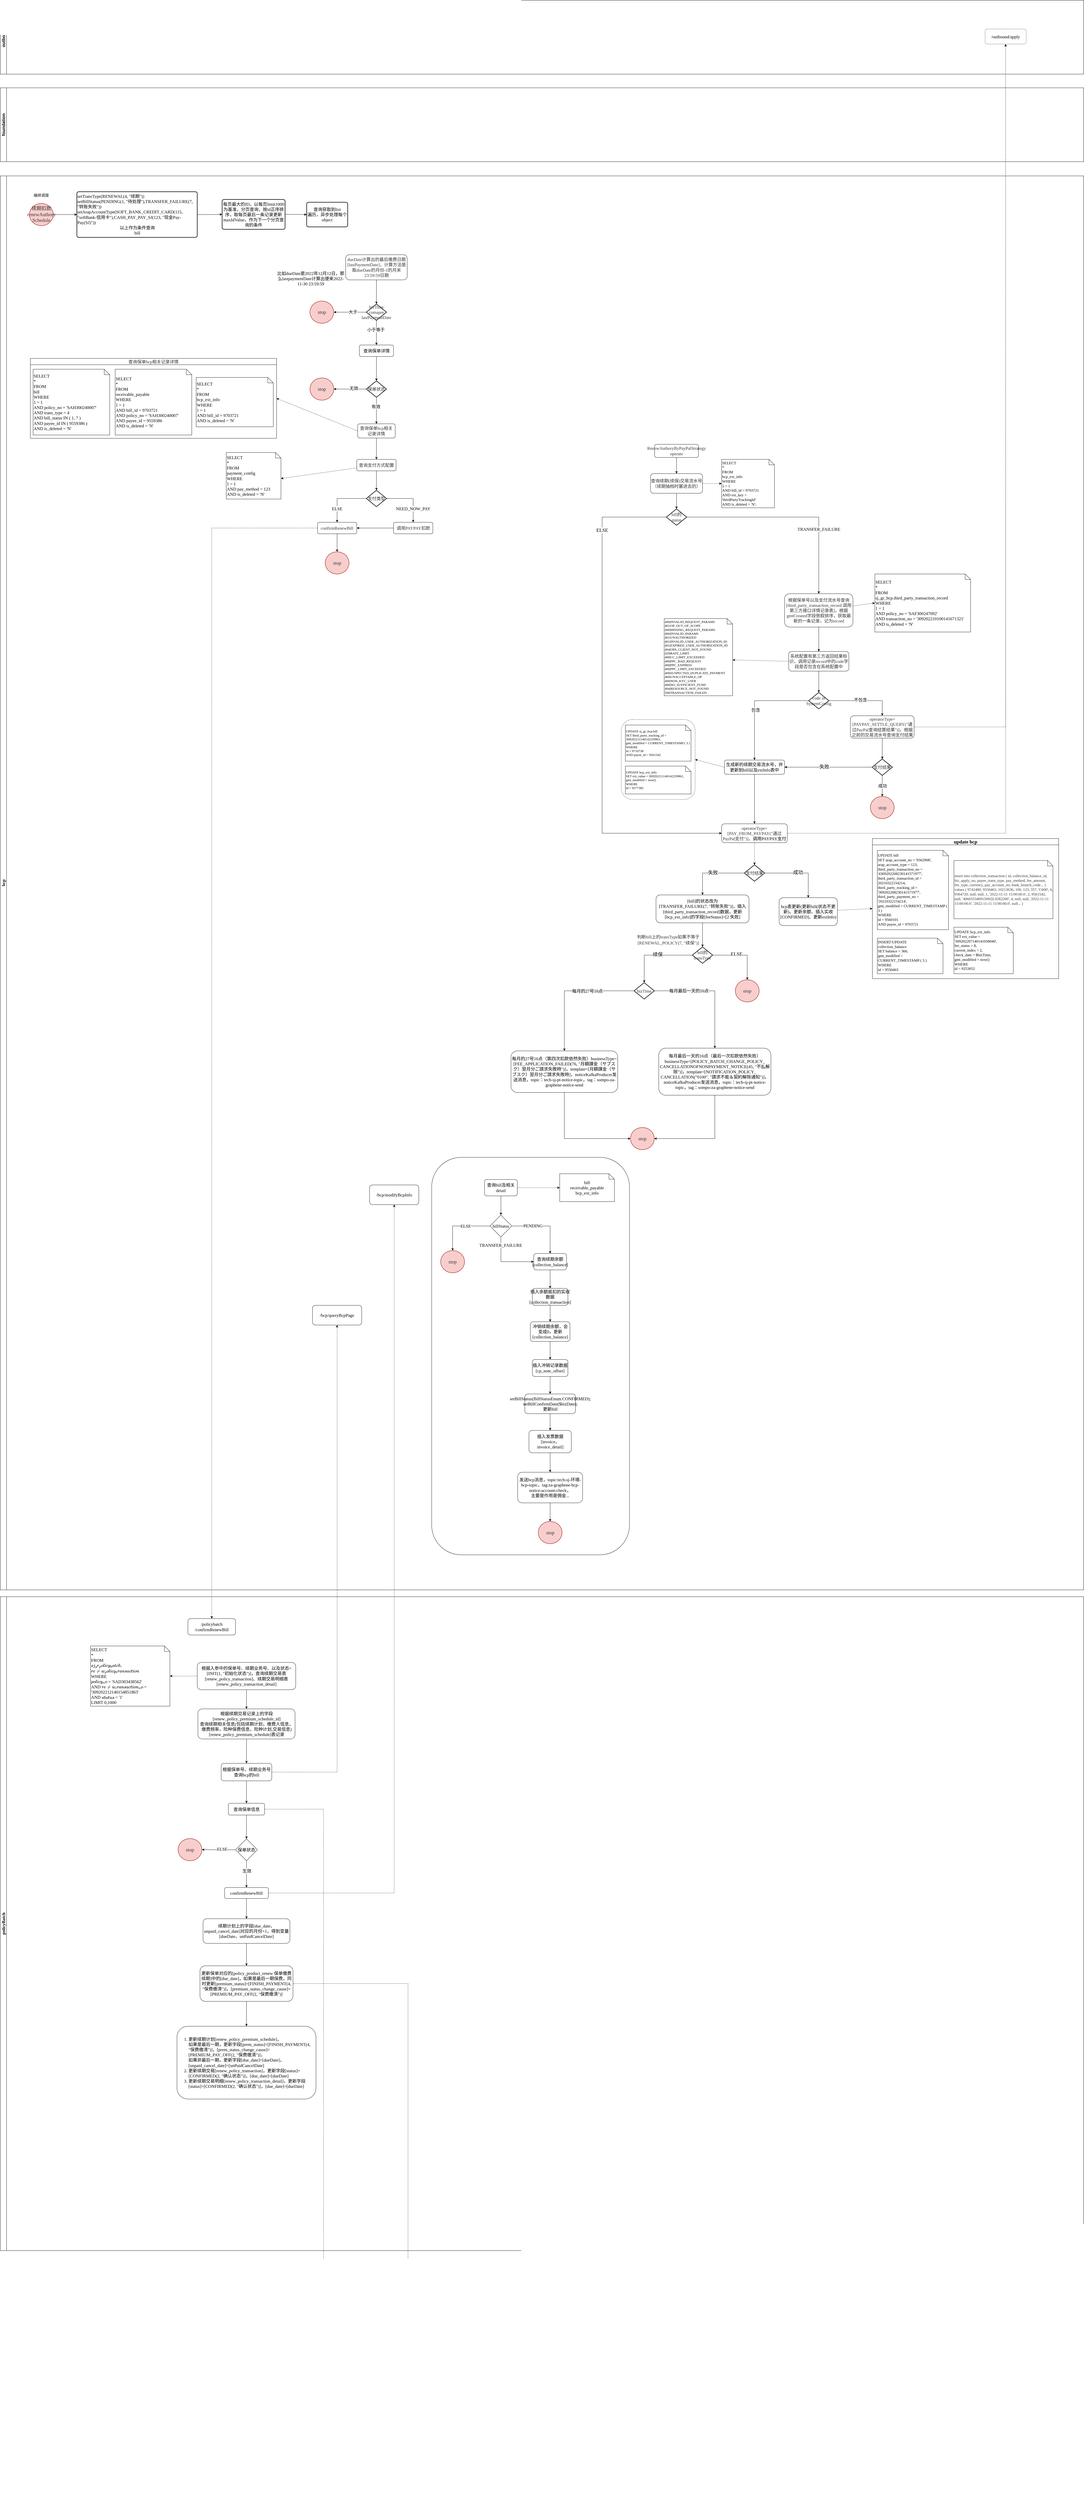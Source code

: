 <mxfile version="20.5.3" type="embed"><diagram name="Page-1" id="c7558073-3199-34d8-9f00-42111426c3f3"><mxGraphModel dx="2053" dy="1408" grid="1" gridSize="10" guides="1" tooltips="1" connect="1" arrows="1" fold="1" page="1" pageScale="1" pageWidth="826" pageHeight="1169" background="none" math="0" shadow="0"><root><mxCell id="0"/><mxCell id="1" parent="0"/><UserObject label="bcp" id="98"><mxCell style="swimlane;horizontal=0;html=1;fontFamily=Lucida Console;verticalAlign=middle;fontSize=16;align=center;whiteSpace=wrap;" parent="1" vertex="1"><mxGeometry x="20" y="762" width="3960" height="5168" as="geometry"/></mxCell></UserObject><mxCell id="485" value="" style="rounded=1;whiteSpace=wrap;html=1;fontFamily=Lucida Console;fontSize=16;" parent="98" vertex="1"><mxGeometry x="1577" y="3587" width="723" height="1453" as="geometry"/></mxCell><mxCell id="226" style="edgeStyle=orthogonalEdgeStyle;rounded=0;orthogonalLoop=1;jettySize=auto;html=1;entryX=0;entryY=0.5;entryDx=0;entryDy=0;" parent="98" source="222" target="225" edge="1"><mxGeometry relative="1" as="geometry"/></mxCell><mxCell id="222" value="&lt;div class=&quot;mind-clipboard&quot; style=&quot;font-size: 16px;&quot;&gt;setTransType(RENEWAL(4, &quot;续期&quot;))&lt;div style=&quot;font-size: 16px;&quot;&gt;setBillStatus(PENDING(1, &quot;待处理&quot;),TRANSFER_FAILURE(7, &quot;转账失败&quot;))&lt;br style=&quot;font-size: 16px;&quot;&gt;&lt;/div&gt;&lt;div style=&quot;font-size: 16px;&quot;&gt;setArapAccountType(SOFT_BANK_CREDIT_CARD(115, &quot;softBank-信用卡&quot;),CASH_PAY_PAY_SJ(123, &quot;现金Pay-Pay(SJ)&quot;))&lt;br style=&quot;font-size: 16px;&quot;&gt;&lt;/div&gt;&lt;div style=&quot;text-align: center; font-size: 16px;&quot;&gt;以上作为条件查询&lt;/div&gt;&lt;div style=&quot;text-align: center; font-size: 16px;&quot;&gt;bill&lt;/div&gt;&lt;/div&gt;" style="rounded=1;whiteSpace=wrap;html=1;absoluteArcSize=1;arcSize=14;strokeWidth=2;fontFamily=Lucida Console;align=left;fontSize=16;" parent="98" vertex="1"><mxGeometry x="280" y="57.81" width="440" height="166.87" as="geometry"/></mxCell><mxCell id="224" value="&lt;span style=&quot;color: rgb(16, 18, 20); font-family: &amp;quot;PingFang SC&amp;quot;, &amp;quot;Segoe UI&amp;quot;, Arial, &amp;quot;Microsoft YaHei&amp;quot;, 微软雅黑, 宋体, &amp;quot;Malgun Gothic&amp;quot;, sans-serif; font-size: 14px; text-align: start; background-color: rgb(255, 255, 255);&quot;&gt;编排调度&lt;/span&gt;" style="text;html=1;strokeColor=none;fillColor=none;align=center;verticalAlign=middle;whiteSpace=wrap;rounded=0;" parent="98" vertex="1"><mxGeometry x="90" y="56" width="120" height="30" as="geometry"/></mxCell><mxCell id="280" value="" style="edgeStyle=orthogonalEdgeStyle;rounded=0;orthogonalLoop=1;jettySize=auto;html=1;" parent="98" source="225" target="227" edge="1"><mxGeometry relative="1" as="geometry"/></mxCell><mxCell id="225" value="&lt;div class=&quot;mind-clipboard&quot; style=&quot;font-size: 16px;&quot;&gt;&lt;div class=&quot;mind-clipboard&quot; style=&quot;font-size: 16px;&quot;&gt;每页最大的ID，以每页limit1000为基准，分页查询，按id正序排序，取每页最后一条记录更新maxIdValue，作为下一个分页查询的条件&lt;br style=&quot;font-size: 16px;&quot;&gt;&lt;/div&gt;&lt;/div&gt;" style="rounded=1;whiteSpace=wrap;html=1;absoluteArcSize=1;arcSize=14;strokeWidth=2;fontFamily=Lucida Console;fontSize=16;" parent="98" vertex="1"><mxGeometry x="811" y="86" width="230" height="109.25" as="geometry"/></mxCell><mxCell id="227" value="&lt;div class=&quot;mind-clipboard&quot; style=&quot;font-size: 16px;&quot;&gt;查询获取到list&lt;div style=&quot;font-size: 16px;&quot;&gt;遍历，异步处理每个object&lt;/div&gt;&lt;/div&gt;" style="rounded=1;whiteSpace=wrap;html=1;absoluteArcSize=1;arcSize=14;strokeWidth=2;fontFamily=Lucida Console;fontSize=16;" parent="98" vertex="1"><mxGeometry x="1120" y="96.25" width="150" height="90" as="geometry"/></mxCell><mxCell id="221" value="&lt;font color=&quot;#323232&quot;&gt;&lt;span style=&quot;background-color: rgba(255, 255, 255, 0.01);&quot;&gt;&lt;span style=&quot;font-size: 18px;&quot;&gt;续期扣款&lt;/span&gt;&lt;br&gt;&lt;span style=&quot;font-size: 18px;&quot;&gt;renewAuthory&lt;br&gt;Schedule&lt;/span&gt;&lt;br&gt;&lt;/span&gt;&lt;/font&gt;" style="strokeWidth=2;html=1;shape=mxgraph.flowchart.start_2;whiteSpace=wrap;fillColor=#f8cecc;strokeColor=#b85450;fontFamily=Lucida Console;" parent="98" vertex="1"><mxGeometry x="106.5" y="100.75" width="87" height="81" as="geometry"/></mxCell><mxCell id="223" style="edgeStyle=orthogonalEdgeStyle;rounded=0;orthogonalLoop=1;jettySize=auto;html=1;entryX=0;entryY=0.5;entryDx=0;entryDy=0;" parent="98" source="221" target="222" edge="1"><mxGeometry relative="1" as="geometry"/></mxCell><mxCell id="253" style="edgeStyle=orthogonalEdgeStyle;rounded=0;orthogonalLoop=1;jettySize=auto;html=1;entryX=0.5;entryY=0;entryDx=0;entryDy=0;entryPerimeter=0;fontFamily=Lucida Console;fontSize=16;" parent="98" source="251" target="252" edge="1"><mxGeometry relative="1" as="geometry"/></mxCell><mxCell id="251" value="&lt;span style=&quot;color: rgb(50, 50, 50); font-size: 16px; background-color: rgba(255, 255, 255, 0.01);&quot;&gt;dueDate计算出的最后缴费日期[lastPaymentDate]，计算方法是取dueDate的月份-1的月末23:59:59日期&lt;/span&gt;" style="rounded=1;whiteSpace=wrap;html=1;fontSize=16;fontFamily=Lucida Console;" parent="98" vertex="1"><mxGeometry x="1262.51" y="288" width="224.99" height="92" as="geometry"/></mxCell><mxCell id="255" style="edgeStyle=orthogonalEdgeStyle;rounded=0;orthogonalLoop=1;jettySize=auto;html=1;entryX=1;entryY=0.5;entryDx=0;entryDy=0;entryPerimeter=0;fontFamily=Lucida Console;fontSize=16;" parent="98" source="252" target="254" edge="1"><mxGeometry relative="1" as="geometry"/></mxCell><mxCell id="256" value="大于" style="edgeLabel;html=1;align=center;verticalAlign=middle;resizable=0;points=[];fontSize=16;fontFamily=Lucida Console;" parent="255" vertex="1" connectable="0"><mxGeometry x="-0.175" y="-1" relative="1" as="geometry"><mxPoint as="offset"/></mxGeometry></mxCell><mxCell id="264" style="edgeStyle=orthogonalEdgeStyle;rounded=0;orthogonalLoop=1;jettySize=auto;html=1;entryX=0.5;entryY=0;entryDx=0;entryDy=0;fontFamily=Lucida Console;fontSize=16;" parent="98" source="252" target="263" edge="1"><mxGeometry relative="1" as="geometry"/></mxCell><mxCell id="265" value="小于等于" style="edgeLabel;html=1;align=center;verticalAlign=middle;resizable=0;points=[];fontSize=16;fontFamily=Lucida Console;" parent="264" vertex="1" connectable="0"><mxGeometry x="-0.244" y="-2" relative="1" as="geometry"><mxPoint as="offset"/></mxGeometry></mxCell><mxCell id="252" value="&lt;span style=&quot;color: rgb(50, 50, 50); font-size: 16px; background-color: rgba(255, 255, 255, 0.01);&quot;&gt;bizTime comapre&lt;br style=&quot;font-size: 16px;&quot;&gt;&lt;/span&gt;&lt;span style=&quot;color: rgb(50, 50, 50); font-family: 微软雅黑; font-size: 16px; background-color: rgba(255, 255, 255, 0.01);&quot;&gt;lastPaymentDate&lt;/span&gt;&lt;span style=&quot;color: rgb(50, 50, 50); font-size: 16px; background-color: rgba(255, 255, 255, 0.01);&quot;&gt;&lt;br style=&quot;font-size: 16px;&quot;&gt;&lt;/span&gt;" style="strokeWidth=2;html=1;shape=mxgraph.flowchart.decision;whiteSpace=wrap;fontFamily=Lucida Console;fontSize=16;" parent="98" vertex="1"><mxGeometry x="1338.13" y="468" width="73.75" height="60" as="geometry"/></mxCell><mxCell id="254" value="&lt;font color=&quot;#323232&quot;&gt;&lt;span style=&quot;background-color: rgba(255, 255, 255, 0.01);&quot;&gt;&lt;span style=&quot;font-size: 18px;&quot;&gt;stop&lt;/span&gt;&lt;br&gt;&lt;/span&gt;&lt;/font&gt;" style="strokeWidth=2;html=1;shape=mxgraph.flowchart.start_2;whiteSpace=wrap;fillColor=#f8cecc;strokeColor=#b85450;fontFamily=Lucida Console;" parent="98" vertex="1"><mxGeometry x="1132" y="457.5" width="87" height="81" as="geometry"/></mxCell><mxCell id="262" value="比如dueDate是2022年12月12日，那么lastpaymentDate计算出便来2022-11-30 23:59:59" style="text;html=1;strokeColor=none;fillColor=none;align=center;verticalAlign=middle;whiteSpace=wrap;rounded=0;fontFamily=Lucida Console;fontSize=16;" parent="98" vertex="1"><mxGeometry x="1010" y="350" width="250" height="50" as="geometry"/></mxCell><mxCell id="292" style="edgeStyle=orthogonalEdgeStyle;rounded=0;orthogonalLoop=1;jettySize=auto;html=1;entryX=0.5;entryY=0;entryDx=0;entryDy=0;entryPerimeter=0;fontFamily=Lucida Console;fontSize=16;" parent="98" source="263" target="290" edge="1"><mxGeometry relative="1" as="geometry"/></mxCell><mxCell id="263" value="查询保单详情" style="rounded=1;whiteSpace=wrap;html=1;fontFamily=Lucida Console;fontSize=16;" parent="98" vertex="1"><mxGeometry x="1312.5" y="618" width="125" height="42" as="geometry"/></mxCell><mxCell id="272" style="rounded=0;orthogonalLoop=1;jettySize=auto;html=1;entryX=1;entryY=0.5;entryDx=0;entryDy=0;fontFamily=Lucida Console;fontSize=16;dashed=1;exitX=0;exitY=0.5;exitDx=0;exitDy=0;" parent="98" source="266" target="268" edge="1"><mxGeometry relative="1" as="geometry"/></mxCell><mxCell id="274" style="edgeStyle=none;rounded=0;orthogonalLoop=1;jettySize=auto;html=1;entryX=0.5;entryY=0;entryDx=0;entryDy=0;fontFamily=Lucida Console;fontSize=16;" parent="98" source="266" target="273" edge="1"><mxGeometry relative="1" as="geometry"/></mxCell><mxCell id="266" value="&lt;span style=&quot;color: rgb(50, 50, 50); font-family: 微软雅黑; background-color: rgba(255, 255, 255, 0.01);&quot;&gt;查询保单bcp相关记录详情&lt;/span&gt;" style="rounded=1;whiteSpace=wrap;html=1;fontFamily=Lucida Console;fontSize=16;" parent="98" vertex="1"><mxGeometry x="1306.26" y="906" width="137.49" height="52" as="geometry"/></mxCell><mxCell id="268" value="&lt;span style=&quot;color: rgb(50, 50, 50); font-family: 微软雅黑; font-weight: 400; background-color: rgba(255, 255, 255, 0.01);&quot;&gt;查询保单bcp相关记录详情&lt;/span&gt;" style="swimlane;whiteSpace=wrap;html=1;fontFamily=Lucida Console;fontSize=16;" parent="98" vertex="1"><mxGeometry x="110" y="667" width="900" height="292" as="geometry"/></mxCell><mxCell id="269" value="&lt;div class=&quot;mind-clipboard&quot;&gt;SELECT&lt;div&gt;&lt;/div&gt;*&lt;div&gt;&lt;/div&gt;FROM&lt;div&gt;&lt;/div&gt;bill &lt;div&gt;&lt;/div&gt;WHERE&lt;div&gt;&lt;/div&gt;1 = 1 &lt;div&gt;&lt;/div&gt;AND policy_no = 'SAH300240007' &lt;div&gt;&lt;/div&gt;AND trans_type = 4 &lt;div&gt;&lt;/div&gt;AND bill_status IN ( 1, 7 ) &lt;div&gt;&lt;/div&gt;AND payee_id IN ( 9559386 ) &lt;div&gt;&lt;/div&gt;AND is_deleted = 'N'&lt;/div&gt;" style="shape=note;size=20;whiteSpace=wrap;html=1;fontFamily=Lucida Console;fontSize=16;align=left;" parent="268" vertex="1"><mxGeometry x="10" y="39.5" width="280" height="240.5" as="geometry"/></mxCell><mxCell id="270" value="&lt;div class=&quot;mind-clipboard&quot;&gt;&lt;div class=&quot;mind-clipboard&quot;&gt;SELECT&lt;div&gt;&lt;/div&gt;*&lt;div&gt;&lt;/div&gt;FROM&lt;div&gt;&lt;/div&gt;receivable_payable &lt;div&gt;&lt;/div&gt;WHERE&lt;div&gt;&lt;/div&gt;1 = 1 &lt;div&gt;&lt;/div&gt;AND bill_id = 9703721 &lt;div&gt;&lt;/div&gt;AND policy_no = 'SAH300240007' &lt;div&gt;&lt;/div&gt;AND payee_id = 9559386&amp;nbsp;&amp;nbsp;&lt;div&gt;&lt;/div&gt;AND is_deleted = 'N'&lt;/div&gt;&lt;/div&gt;" style="shape=note;size=20;whiteSpace=wrap;html=1;fontFamily=Lucida Console;fontSize=16;align=left;" parent="268" vertex="1"><mxGeometry x="310" y="39.5" width="280" height="240.5" as="geometry"/></mxCell><mxCell id="271" value="&lt;div class=&quot;mind-clipboard&quot;&gt;&lt;div class=&quot;mind-clipboard&quot;&gt;SELECT&lt;div&gt;&lt;/div&gt;* &lt;div&gt;&lt;/div&gt;FROM&lt;div&gt;&lt;/div&gt;bcp_ext_info &lt;div&gt;&lt;/div&gt;WHERE&lt;div&gt;&lt;/div&gt;1 = 1 &lt;div&gt;&lt;/div&gt;AND bill_id = 9703721 &lt;div&gt;&lt;/div&gt;AND is_deleted = 'N'&lt;/div&gt;&lt;/div&gt;" style="shape=note;size=20;whiteSpace=wrap;html=1;fontFamily=Lucida Console;fontSize=16;align=left;" parent="268" vertex="1"><mxGeometry x="606" y="69.5" width="282" height="180.5" as="geometry"/></mxCell><mxCell id="276" style="edgeStyle=none;rounded=0;orthogonalLoop=1;jettySize=auto;html=1;entryX=0;entryY=0;entryDx=200;entryDy=95;entryPerimeter=0;dashed=1;fontFamily=Lucida Console;fontSize=16;" parent="98" source="273" target="275" edge="1"><mxGeometry relative="1" as="geometry"/></mxCell><mxCell id="279" style="edgeStyle=none;rounded=0;orthogonalLoop=1;jettySize=auto;html=1;fontFamily=Lucida Console;fontSize=16;" parent="98" source="273" target="277" edge="1"><mxGeometry relative="1" as="geometry"/></mxCell><mxCell id="273" value="&lt;font face=&quot;微软雅黑&quot; color=&quot;#323232&quot;&gt;&lt;span style=&quot;background-color: rgba(255, 255, 255, 0.01);&quot;&gt;查询支付方式配置&lt;/span&gt;&lt;/font&gt;" style="rounded=1;whiteSpace=wrap;html=1;fontFamily=Lucida Console;fontSize=16;" parent="98" vertex="1"><mxGeometry x="1303.14" y="1036" width="143.74" height="42" as="geometry"/></mxCell><mxCell id="275" value="&lt;div class=&quot;mind-clipboard&quot;&gt;SELECT&lt;div&gt;&lt;/div&gt;*&lt;div&gt;&lt;/div&gt;FROM&lt;div&gt;&lt;/div&gt;payment_config &lt;div&gt;&lt;/div&gt;WHERE&lt;div&gt;&lt;/div&gt;1 = 1 &lt;div&gt;&lt;/div&gt;AND pay_method = 123 &lt;div&gt;&lt;/div&gt;AND is_deleted = 'N'&lt;/div&gt;" style="shape=note;size=20;whiteSpace=wrap;html=1;fontFamily=Lucida Console;fontSize=16;align=left;" parent="98" vertex="1"><mxGeometry x="826" y="1011" width="200" height="170" as="geometry"/></mxCell><mxCell id="283" style="edgeStyle=orthogonalEdgeStyle;rounded=0;orthogonalLoop=1;jettySize=auto;html=1;entryX=0.5;entryY=0;entryDx=0;entryDy=0;" parent="98" source="277" target="281" edge="1"><mxGeometry relative="1" as="geometry"/></mxCell><mxCell id="284" value="&lt;font face=&quot;Lucida Console&quot; style=&quot;font-size: 16px;&quot;&gt;ELSE&lt;/font&gt;" style="edgeLabel;html=1;align=center;verticalAlign=middle;resizable=0;points=[];" parent="283" vertex="1" connectable="0"><mxGeometry x="-0.266" relative="1" as="geometry"><mxPoint x="-36" y="37" as="offset"/></mxGeometry></mxCell><mxCell id="285" style="edgeStyle=orthogonalEdgeStyle;rounded=0;orthogonalLoop=1;jettySize=auto;html=1;entryX=0.5;entryY=0;entryDx=0;entryDy=0;fontFamily=Lucida Console;fontSize=16;" parent="98" source="277" target="282" edge="1"><mxGeometry relative="1" as="geometry"/></mxCell><mxCell id="286" value="NEED_NOW_PAY" style="edgeLabel;html=1;align=center;verticalAlign=middle;resizable=0;points=[];fontSize=16;fontFamily=Lucida Console;" parent="285" vertex="1" connectable="0"><mxGeometry x="-0.327" y="1" relative="1" as="geometry"><mxPoint x="35" y="38" as="offset"/></mxGeometry></mxCell><mxCell id="277" value="&lt;span style=&quot;color: rgb(50, 50, 50); font-size: 16px; background-color: rgba(255, 255, 255, 0.01);&quot;&gt;支付类型&lt;br style=&quot;font-size: 16px;&quot;&gt;&lt;/span&gt;" style="strokeWidth=2;html=1;shape=mxgraph.flowchart.decision;whiteSpace=wrap;fontFamily=Lucida Console;fontSize=16;" parent="98" vertex="1"><mxGeometry x="1338.14" y="1149" width="73.75" height="60" as="geometry"/></mxCell><mxCell id="289" style="edgeStyle=orthogonalEdgeStyle;rounded=0;orthogonalLoop=1;jettySize=auto;html=1;entryX=0.5;entryY=0;entryDx=0;entryDy=0;entryPerimeter=0;fontFamily=Lucida Console;fontSize=16;" parent="98" source="281" target="288" edge="1"><mxGeometry relative="1" as="geometry"/></mxCell><mxCell id="281" value="&lt;span style=&quot;color: rgb(50, 50, 50); font-family: 微软雅黑; background-color: rgba(255, 255, 255, 0.01);&quot;&gt;confirmRenewBill&lt;/span&gt;" style="rounded=1;whiteSpace=wrap;html=1;fontFamily=Lucida Console;fontSize=16;" parent="98" vertex="1"><mxGeometry x="1159.4" y="1266" width="143.74" height="42" as="geometry"/></mxCell><mxCell id="287" style="edgeStyle=orthogonalEdgeStyle;rounded=0;orthogonalLoop=1;jettySize=auto;html=1;entryX=1;entryY=0.5;entryDx=0;entryDy=0;fontFamily=Lucida Console;fontSize=16;" parent="98" source="282" target="281" edge="1"><mxGeometry relative="1" as="geometry"/></mxCell><mxCell id="282" value="&lt;font face=&quot;微软雅黑&quot; color=&quot;#323232&quot;&gt;&lt;span style=&quot;background-color: rgba(255, 255, 255, 0.01);&quot;&gt;调用PAYPAY扣款&lt;/span&gt;&lt;/font&gt;" style="rounded=1;whiteSpace=wrap;html=1;fontFamily=Lucida Console;fontSize=16;" parent="98" vertex="1"><mxGeometry x="1437.5" y="1266" width="143.74" height="42" as="geometry"/></mxCell><mxCell id="288" value="&lt;font color=&quot;#323232&quot;&gt;&lt;span style=&quot;background-color: rgba(255, 255, 255, 0.01);&quot;&gt;&lt;span style=&quot;font-size: 18px;&quot;&gt;stop&lt;/span&gt;&lt;br&gt;&lt;/span&gt;&lt;/font&gt;" style="strokeWidth=2;html=1;shape=mxgraph.flowchart.start_2;whiteSpace=wrap;fillColor=#f8cecc;strokeColor=#b85450;fontFamily=Lucida Console;" parent="98" vertex="1"><mxGeometry x="1187.77" y="1374" width="87" height="81" as="geometry"/></mxCell><mxCell id="291" style="edgeStyle=orthogonalEdgeStyle;rounded=0;orthogonalLoop=1;jettySize=auto;html=1;entryX=0.5;entryY=0;entryDx=0;entryDy=0;fontFamily=Lucida Console;fontSize=16;" parent="98" source="290" target="266" edge="1"><mxGeometry relative="1" as="geometry"/></mxCell><mxCell id="296" value="有效" style="edgeLabel;html=1;align=center;verticalAlign=middle;resizable=0;points=[];fontSize=16;fontFamily=Lucida Console;" parent="291" vertex="1" connectable="0"><mxGeometry x="-0.319" y="-2" relative="1" as="geometry"><mxPoint y="1" as="offset"/></mxGeometry></mxCell><mxCell id="297" style="edgeStyle=orthogonalEdgeStyle;rounded=0;orthogonalLoop=1;jettySize=auto;html=1;entryX=1;entryY=0.5;entryDx=0;entryDy=0;entryPerimeter=0;fontFamily=Lucida Console;fontSize=16;" parent="98" source="290" target="293" edge="1"><mxGeometry relative="1" as="geometry"/></mxCell><mxCell id="298" value="无效" style="edgeLabel;html=1;align=center;verticalAlign=middle;resizable=0;points=[];fontSize=16;fontFamily=Lucida Console;" parent="297" vertex="1" connectable="0"><mxGeometry x="-0.231" y="-3" relative="1" as="geometry"><mxPoint as="offset"/></mxGeometry></mxCell><mxCell id="290" value="&lt;span style=&quot;color: rgb(50, 50, 50); font-size: 16px; background-color: rgba(255, 255, 255, 0.01);&quot;&gt;保单状态&lt;/span&gt;&lt;span style=&quot;color: rgb(50, 50, 50); font-size: 16px; background-color: rgba(255, 255, 255, 0.01);&quot;&gt;&lt;br style=&quot;font-size: 16px;&quot;&gt;&lt;/span&gt;" style="strokeWidth=2;html=1;shape=mxgraph.flowchart.decision;whiteSpace=wrap;fontFamily=Lucida Console;fontSize=16;" parent="98" vertex="1"><mxGeometry x="1338.13" y="749" width="73.75" height="60" as="geometry"/></mxCell><mxCell id="293" value="&lt;font color=&quot;#323232&quot;&gt;&lt;span style=&quot;background-color: rgba(255, 255, 255, 0.01);&quot;&gt;&lt;span style=&quot;font-size: 18px;&quot;&gt;stop&lt;/span&gt;&lt;br&gt;&lt;/span&gt;&lt;/font&gt;" style="strokeWidth=2;html=1;shape=mxgraph.flowchart.start_2;whiteSpace=wrap;fillColor=#f8cecc;strokeColor=#b85450;fontFamily=Lucida Console;" parent="98" vertex="1"><mxGeometry x="1132" y="738.5" width="87" height="81" as="geometry"/></mxCell><mxCell id="303" style="edgeStyle=orthogonalEdgeStyle;rounded=0;orthogonalLoop=1;jettySize=auto;html=1;entryX=0.5;entryY=0;entryDx=0;entryDy=0;entryPerimeter=0;fontFamily=Lucida Console;fontSize=16;" parent="98" source="299" target="302" edge="1"><mxGeometry relative="1" as="geometry"/></mxCell><mxCell id="350" style="edgeStyle=none;rounded=0;orthogonalLoop=1;jettySize=auto;html=1;exitX=1;exitY=0.5;exitDx=0;exitDy=0;entryX=0;entryY=0.5;entryDx=0;entryDy=0;entryPerimeter=0;dashed=1;" parent="98" source="299" target="348" edge="1"><mxGeometry relative="1" as="geometry"/></mxCell><mxCell id="299" value="&lt;span style=&quot;color: rgb(50, 50, 50); font-family: 微软雅黑; background-color: rgba(255, 255, 255, 0.01);&quot;&gt;查询续期(续保)交易流水号（续期抽档时塞进去的）&lt;/span&gt;" style="rounded=1;html=1;fontFamily=Lucida Console;fontSize=16;whiteSpace=wrap;" parent="98" vertex="1"><mxGeometry x="2377" y="1088" width="190" height="72" as="geometry"/></mxCell><mxCell id="307" style="edgeStyle=orthogonalEdgeStyle;rounded=0;orthogonalLoop=1;jettySize=auto;html=1;entryX=0.5;entryY=0;entryDx=0;entryDy=0;fontFamily=Lucida Console;fontSize=16;" parent="98" source="302" target="317" edge="1"><mxGeometry relative="1" as="geometry"><mxPoint x="2692" y="1387" as="targetPoint"/></mxGeometry></mxCell><mxCell id="309" value="TRANSFER_FAILURE" style="edgeLabel;html=1;align=center;verticalAlign=middle;resizable=0;points=[];fontSize=16;fontFamily=Lucida Console;" parent="307" vertex="1" connectable="0"><mxGeometry x="0.381" relative="1" as="geometry"><mxPoint as="offset"/></mxGeometry></mxCell><mxCell id="402" style="edgeStyle=orthogonalEdgeStyle;rounded=0;orthogonalLoop=1;jettySize=auto;html=1;entryX=0;entryY=0.5;entryDx=0;entryDy=0;fontFamily=Lucida Console;fontSize=18;" parent="98" source="302" target="362" edge="1"><mxGeometry relative="1" as="geometry"><Array as="points"><mxPoint x="2200" y="1247"/><mxPoint x="2200" y="2403"/></Array></mxGeometry></mxCell><mxCell id="403" value="ELSE" style="edgeLabel;html=1;align=center;verticalAlign=middle;resizable=0;points=[];fontSize=18;fontFamily=Lucida Console;" parent="402" vertex="1" connectable="0"><mxGeometry x="-0.708" y="-2" relative="1" as="geometry"><mxPoint x="2" y="16" as="offset"/></mxGeometry></mxCell><mxCell id="302" value="&lt;span style=&quot;color: rgb(50, 50, 50); font-size: 16px; background-color: rgba(255, 255, 255, 0.01);&quot;&gt;bill的status&lt;br style=&quot;font-size: 16px;&quot;&gt;&lt;/span&gt;" style="strokeWidth=2;html=1;shape=mxgraph.flowchart.decision;whiteSpace=wrap;fontFamily=Lucida Console;fontSize=16;" parent="98" vertex="1"><mxGeometry x="2435.12" y="1217" width="73.75" height="60" as="geometry"/></mxCell><mxCell id="323" style="edgeStyle=none;rounded=0;orthogonalLoop=1;jettySize=auto;html=1;entryX=0.5;entryY=0;entryDx=0;entryDy=0;fontFamily=Lucida Console;fontSize=16;" parent="98" source="317" target="318" edge="1"><mxGeometry relative="1" as="geometry"/></mxCell><mxCell id="328" style="edgeStyle=none;rounded=0;orthogonalLoop=1;jettySize=auto;html=1;entryX=0;entryY=0.5;entryDx=0;entryDy=0;entryPerimeter=0;dashed=1;fontFamily=Lucida Console;fontSize=16;" parent="98" source="317" target="327" edge="1"><mxGeometry relative="1" as="geometry"/></mxCell><mxCell id="317" value="&lt;span style=&quot;color: rgb(50, 50, 50); font-family: 微软雅黑; background-color: rgba(255, 255, 255, 0.01);&quot;&gt;根据保单号以及支付流水号查询[third_party_transaction_record 调用第三方接口详情记录表]，根据gmtCreated字段倒叙排序，获取最新的一条记录，记为record&lt;/span&gt;" style="rounded=1;whiteSpace=wrap;html=1;fontFamily=Lucida Console;fontSize=16;" parent="98" vertex="1"><mxGeometry x="2867" y="1527" width="250" height="122" as="geometry"/></mxCell><mxCell id="329" style="edgeStyle=none;rounded=0;orthogonalLoop=1;jettySize=auto;html=1;entryX=0;entryY=0;entryDx=250;entryDy=151;entryPerimeter=0;dashed=1;fontFamily=Lucida Console;fontSize=16;exitX=0;exitY=0.5;exitDx=0;exitDy=0;" parent="98" source="318" target="324" edge="1"><mxGeometry relative="1" as="geometry"/></mxCell><mxCell id="331" style="edgeStyle=none;rounded=0;orthogonalLoop=1;jettySize=auto;html=1;entryX=0.5;entryY=0;entryDx=0;entryDy=0;entryPerimeter=0;fontFamily=Lucida Console;fontSize=16;" parent="98" source="318" target="330" edge="1"><mxGeometry relative="1" as="geometry"/></mxCell><mxCell id="318" value="&lt;span style=&quot;color: rgb(50, 50, 50); font-family: 微软雅黑; background-color: rgba(255, 255, 255, 0.01);&quot;&gt;系统配置有第三方返回结果标识，调用记录record中的code字段是否包含在系统配置中&lt;/span&gt;" style="rounded=1;whiteSpace=wrap;html=1;fontFamily=Verdana;fontSize=16;" parent="98" vertex="1"><mxGeometry x="2882" y="1738" width="220" height="72" as="geometry"/></mxCell><mxCell id="324" value="&lt;div style=&quot;font-size: 12px;&quot;&gt;400|INVALID_REQUEST_PARAMS&lt;/div&gt;&lt;div style=&quot;font-size: 12px;&quot;&gt;401|OP_OUT_OF_SCOPE&lt;/div&gt;&lt;div style=&quot;font-size: 12px;&quot;&gt;400|MISSING_REQUEST_PARAMS&lt;/div&gt;&lt;div style=&quot;font-size: 12px;&quot;&gt;400|INVALID_PARAMS&lt;/div&gt;&lt;div style=&quot;font-size: 12px;&quot;&gt;401|UNAUTHORIZED&lt;/div&gt;&lt;div style=&quot;font-size: 12px;&quot;&gt;401|INVALID_USER_AUTHORIZATION_ID&lt;/div&gt;&lt;div style=&quot;font-size: 12px;&quot;&gt;401|EXPIRED_USER_AUTHORIZATION_ID&lt;/div&gt;&lt;div style=&quot;font-size: 12px;&quot;&gt;404|OPA_CLIENT_NOT_FOUND&lt;/div&gt;&lt;div style=&quot;font-size: 12px;&quot;&gt;429|RATE_LIMIT&lt;/div&gt;&lt;div style=&quot;font-size: 12px;&quot;&gt;400|CC_LIMIT_EXCEEDED&lt;/div&gt;&lt;div style=&quot;font-size: 12px;&quot;&gt;400|PPC_BAD_REQUEST&lt;/div&gt;&lt;div style=&quot;font-size: 12px;&quot;&gt;400|PPC_EXPIRED&lt;/div&gt;&lt;div style=&quot;font-size: 12px;&quot;&gt;400|PPC_LIMIT_EXCEEDED&lt;/div&gt;&lt;div style=&quot;font-size: 12px;&quot;&gt;400|SUSPECTED_DUPLICATE_PAYMENT&lt;/div&gt;&lt;div style=&quot;font-size: 12px;&quot;&gt;400|UNACCEPTABLE_OP&lt;/div&gt;&lt;div style=&quot;font-size: 12px;&quot;&gt;400|NON_KYC_USER&lt;/div&gt;&lt;div style=&quot;font-size: 12px;&quot;&gt;400|NO_SUFFICIENT_FUND&lt;/div&gt;&lt;div style=&quot;font-size: 12px;&quot;&gt;404|RESOURCE_NOT_FOUND&lt;/div&gt;&lt;div style=&quot;font-size: 12px;&quot;&gt;500|TRANSACTION_FAILED&lt;/div&gt;" style="shape=note;size=20;whiteSpace=wrap;html=1;fontSize=12;fontFamily=Lucida Console;align=left;" parent="98" vertex="1"><mxGeometry x="2427" y="1618" width="250" height="282" as="geometry"/></mxCell><mxCell id="327" value="&lt;div class=&quot;mind-clipboard&quot;&gt;&lt;div class=&quot;mind-clipboard&quot;&gt;SELECT&lt;div&gt;&lt;/div&gt;* &lt;div&gt;&lt;/div&gt;FROM&lt;div&gt;&lt;/div&gt;sj_gr_bcp.third_party_transaction_record &lt;div&gt;&lt;/div&gt;WHERE&lt;div&gt;&lt;/div&gt;1 = 1 &lt;div&gt;&lt;/div&gt;AND policy_no = 'SAF300247092' &lt;div&gt;&lt;/div&gt;AND transaction_no = '309202210100141671321' &lt;div&gt;&lt;/div&gt;AND is_deleted = 'N'&lt;/div&gt;&lt;/div&gt;" style="shape=note;size=20;whiteSpace=wrap;html=1;fontFamily=Verdana;fontSize=16;align=left;" parent="98" vertex="1"><mxGeometry x="3197" y="1455" width="350" height="212" as="geometry"/></mxCell><mxCell id="336" style="edgeStyle=orthogonalEdgeStyle;rounded=0;orthogonalLoop=1;jettySize=auto;html=1;fontFamily=Lucida Console;fontSize=16;entryX=0.5;entryY=0;entryDx=0;entryDy=0;" parent="98" source="330" target="332" edge="1"><mxGeometry relative="1" as="geometry"><mxPoint x="2753.75" y="1918" as="targetPoint"/></mxGeometry></mxCell><mxCell id="337" value="包含" style="edgeLabel;html=1;align=center;verticalAlign=middle;resizable=0;points=[];fontSize=16;fontFamily=Lucida Console;" parent="336" vertex="1" connectable="0"><mxGeometry x="0.091" y="-6" relative="1" as="geometry"><mxPoint x="10" y="5" as="offset"/></mxGeometry></mxCell><mxCell id="341" style="edgeStyle=orthogonalEdgeStyle;rounded=0;orthogonalLoop=1;jettySize=auto;html=1;entryX=0.5;entryY=0;entryDx=0;entryDy=0;fontFamily=Lucida Console;fontSize=16;exitX=1;exitY=0.5;exitDx=0;exitDy=0;exitPerimeter=0;" parent="98" source="330" target="339" edge="1"><mxGeometry relative="1" as="geometry"/></mxCell><mxCell id="342" value="不包含" style="edgeLabel;html=1;align=center;verticalAlign=middle;resizable=0;points=[];fontSize=16;fontFamily=Lucida Console;" parent="341" vertex="1" connectable="0"><mxGeometry x="-0.16" y="3" relative="1" as="geometry"><mxPoint x="10" as="offset"/></mxGeometry></mxCell><mxCell id="330" value="&lt;span style=&quot;color: rgb(50, 50, 50); font-size: 16px; background-color: rgba(255, 255, 255, 0.01);&quot;&gt;code in&lt;br&gt;SystemConfig&lt;br style=&quot;font-size: 16px;&quot;&gt;&lt;/span&gt;" style="strokeWidth=2;html=1;shape=mxgraph.flowchart.decision;whiteSpace=wrap;fontFamily=Lucida Console;fontSize=16;" parent="98" vertex="1"><mxGeometry x="2955.12" y="1888" width="73.75" height="60" as="geometry"/></mxCell><mxCell id="347" style="rounded=0;orthogonalLoop=1;jettySize=auto;html=1;exitX=0;exitY=0.5;exitDx=0;exitDy=0;entryX=1;entryY=0.5;entryDx=0;entryDy=0;dashed=1;" parent="98" source="332" target="344" edge="1"><mxGeometry relative="1" as="geometry"/></mxCell><mxCell id="358" style="edgeStyle=orthogonalEdgeStyle;rounded=0;orthogonalLoop=1;jettySize=auto;html=1;entryX=0.5;entryY=0;entryDx=0;entryDy=0;entryPerimeter=0;fontFamily=Lucida Console;fontSize=16;" parent="98" source="339" target="356" edge="1"><mxGeometry relative="1" as="geometry"/></mxCell><mxCell id="339" value="&lt;div class=&quot;mind-clipboard&quot;&gt;&lt;/div&gt;&lt;span style=&quot;color: rgb(50, 50, 50); font-family: 微软雅黑; background-color: rgba(255, 255, 255, 0.01);&quot;&gt;operatorType=[&lt;/span&gt;&lt;font face=&quot;微软雅黑&quot; color=&quot;#323232&quot;&gt;PAYPAY_SETTLE_QUERY(&quot;通过PayPal查询结算结果&quot;)&lt;/font&gt;&lt;span style=&quot;background-color: rgba(255, 255, 255, 0.01); color: rgb(50, 50, 50); font-family: 微软雅黑;&quot;&gt;]，&lt;/span&gt;&lt;span style=&quot;color: rgb(50, 50, 50); font-family: 微软雅黑; background-color: rgba(255, 255, 255, 0.01);&quot;&gt;根据之前的交易流水号查询支付结果&lt;/span&gt;&lt;font face=&quot;微软雅黑&quot; color=&quot;#323232&quot;&gt;&lt;br&gt;&lt;/font&gt;" style="rounded=1;whiteSpace=wrap;html=1;fontFamily=Verdana;fontSize=16;" parent="98" vertex="1"><mxGeometry x="3107.51" y="1973" width="233" height="82" as="geometry"/></mxCell><mxCell id="344" value="" style="rounded=1;whiteSpace=wrap;html=1;dashed=1;" parent="98" vertex="1"><mxGeometry x="2270" y="1987" width="270" height="292" as="geometry"/></mxCell><mxCell id="345" value="&lt;div style=&quot;font-size: 12px;&quot;&gt;&lt;div class=&quot;mind-clipboard&quot;&gt;UPDATE sj_gr_bcp.bill &lt;div&gt;&lt;/div&gt;SET third_party_tracking_id = 309202211140142259961,&lt;div&gt;&lt;/div&gt;gmt_modified = CURRENT_TIMESTAMP ( 3 ) &lt;div&gt;&lt;/div&gt;WHERE&lt;div&gt;&lt;/div&gt;id = 9710738 &lt;div&gt;&lt;/div&gt;AND payee_id = 9561542&lt;/div&gt;&lt;/div&gt;" style="shape=note;size=20;whiteSpace=wrap;html=1;fontSize=12;fontFamily=Lucida Console;align=left;" parent="98" vertex="1"><mxGeometry x="2285" y="2007" width="240" height="132" as="geometry"/></mxCell><mxCell id="346" value="&lt;div style=&quot;font-size: 12px;&quot;&gt;&lt;div class=&quot;mind-clipboard&quot;&gt;&lt;div class=&quot;mind-clipboard&quot;&gt;UPDATE bcp_ext_info &lt;div&gt;&lt;/div&gt;SET ext_value = 309202211140142259961,&lt;div&gt;&lt;/div&gt;gmt_modified = now() &lt;div&gt;&lt;/div&gt;WHERE&lt;div&gt;&lt;/div&gt;id = 9277382&lt;/div&gt;&lt;/div&gt;&lt;/div&gt;" style="shape=note;size=20;whiteSpace=wrap;html=1;fontSize=12;fontFamily=Lucida Console;align=left;" parent="98" vertex="1"><mxGeometry x="2285" y="2157" width="240" height="102" as="geometry"/></mxCell><mxCell id="348" value="&lt;div style=&quot;font-size: 14px;&quot;&gt;&lt;div class=&quot;mind-clipboard&quot; style=&quot;font-size: 14px;&quot;&gt;&lt;div class=&quot;mind-clipboard&quot; style=&quot;font-size: 14px;&quot;&gt;SELECT&lt;div style=&quot;font-size: 14px;&quot;&gt;&lt;/div&gt;* &lt;div style=&quot;font-size: 14px;&quot;&gt;&lt;/div&gt;FROM&lt;div style=&quot;font-size: 14px;&quot;&gt;&lt;/div&gt;bcp_ext_info &lt;div style=&quot;font-size: 14px;&quot;&gt;&lt;/div&gt;WHERE&lt;div style=&quot;font-size: 14px;&quot;&gt;&lt;/div&gt;1 = 1 &lt;div style=&quot;font-size: 14px;&quot;&gt;&lt;/div&gt;AND bill_id = 9703721 &lt;div style=&quot;font-size: 14px;&quot;&gt;&lt;/div&gt;AND ext_key = 'thirdPartyTrackingId' &lt;div style=&quot;font-size: 14px;&quot;&gt;&lt;/div&gt;AND is_deleted = 'N';&lt;/div&gt;&lt;/div&gt;&lt;/div&gt;" style="shape=note;size=20;whiteSpace=wrap;html=1;fontSize=14;fontFamily=Lucida Console;align=left;" parent="98" vertex="1"><mxGeometry x="2637" y="1036" width="193" height="177" as="geometry"/></mxCell><mxCell id="360" style="edgeStyle=orthogonalEdgeStyle;rounded=0;orthogonalLoop=1;jettySize=auto;html=1;exitX=0.5;exitY=1;exitDx=0;exitDy=0;exitPerimeter=0;entryX=0.5;entryY=0;entryDx=0;entryDy=0;entryPerimeter=0;fontFamily=Lucida Console;fontSize=16;" parent="98" source="356" target="359" edge="1"><mxGeometry relative="1" as="geometry"/></mxCell><mxCell id="361" value="成功" style="edgeLabel;html=1;align=center;verticalAlign=middle;resizable=0;points=[];fontSize=16;fontFamily=Lucida Console;" parent="360" vertex="1" connectable="0"><mxGeometry x="0.224" y="1" relative="1" as="geometry"><mxPoint y="-9" as="offset"/></mxGeometry></mxCell><mxCell id="368" style="edgeStyle=orthogonalEdgeStyle;rounded=0;orthogonalLoop=1;jettySize=auto;html=1;exitX=0;exitY=0.5;exitDx=0;exitDy=0;exitPerimeter=0;entryX=1;entryY=0.5;entryDx=0;entryDy=0;fontFamily=Lucida Console;fontSize=18;" parent="98" source="356" target="332" edge="1"><mxGeometry relative="1" as="geometry"/></mxCell><mxCell id="369" value="失败" style="edgeLabel;html=1;align=center;verticalAlign=middle;resizable=0;points=[];fontSize=18;fontFamily=Lucida Console;" parent="368" vertex="1" connectable="0"><mxGeometry x="0.138" y="-5" relative="1" as="geometry"><mxPoint x="7" y="4" as="offset"/></mxGeometry></mxCell><mxCell id="356" value="&lt;span style=&quot;color: rgb(50, 50, 50); font-size: 16px; background-color: rgba(255, 255, 255, 0.01);&quot;&gt;支付结果&lt;br style=&quot;font-size: 16px;&quot;&gt;&lt;/span&gt;" style="strokeWidth=2;html=1;shape=mxgraph.flowchart.decision;whiteSpace=wrap;fontFamily=Lucida Console;fontSize=16;" parent="98" vertex="1"><mxGeometry x="3187.13" y="2131" width="73.75" height="60" as="geometry"/></mxCell><mxCell id="359" value="&lt;font color=&quot;#323232&quot;&gt;&lt;span style=&quot;background-color: rgba(255, 255, 255, 0.01);&quot;&gt;&lt;span style=&quot;font-size: 18px;&quot;&gt;stop&lt;/span&gt;&lt;br&gt;&lt;/span&gt;&lt;/font&gt;" style="strokeWidth=2;html=1;shape=mxgraph.flowchart.start_2;whiteSpace=wrap;fillColor=#f8cecc;strokeColor=#b85450;fontFamily=Lucida Console;" parent="98" vertex="1"><mxGeometry x="3180.51" y="2268" width="87" height="81" as="geometry"/></mxCell><mxCell id="375" style="edgeStyle=orthogonalEdgeStyle;rounded=0;orthogonalLoop=1;jettySize=auto;html=1;entryX=0.5;entryY=0;entryDx=0;entryDy=0;entryPerimeter=0;dashed=1;fontFamily=Lucida Console;fontSize=18;" parent="98" source="362" target="374" edge="1"><mxGeometry relative="1" as="geometry"/></mxCell><mxCell id="362" value="&lt;span style=&quot;color: rgb(50, 50, 50); font-family: 微软雅黑; background-color: rgba(255, 255, 255, 0.01);&quot;&gt;operatorType=[&lt;/span&gt;&lt;span style=&quot;background-color: rgba(255, 255, 255, 0.01);&quot;&gt;&lt;font face=&quot;微软雅黑&quot; color=&quot;#323232&quot;&gt;PAY_FROM_PAYPAY(&quot;通过PayPal支付&quot;)]，&lt;/font&gt;&lt;/span&gt;调用PAYPAY支付" style="rounded=1;whiteSpace=wrap;html=1;fontFamily=Verdana;fontSize=16;" parent="98" vertex="1"><mxGeometry x="2637" y="2368" width="240" height="69" as="geometry"/></mxCell><mxCell id="372" style="edgeStyle=orthogonalEdgeStyle;rounded=0;orthogonalLoop=1;jettySize=auto;html=1;exitX=0.5;exitY=1;exitDx=0;exitDy=0;fontFamily=Lucida Console;fontSize=18;" parent="98" source="332" target="362" edge="1"><mxGeometry relative="1" as="geometry"/></mxCell><mxCell id="332" value="&lt;div class=&quot;mind-clipboard&quot;&gt;&lt;span style=&quot;font-size: inherit;&quot;&gt;生成新的续期交易流水号，并更新到bill以及extInfo表中&lt;/span&gt;&lt;br&gt;&lt;/div&gt;" style="rounded=1;whiteSpace=wrap;html=1;fontFamily=Verdana;fontSize=16;" parent="98" vertex="1"><mxGeometry x="2647" y="2135" width="220" height="52" as="geometry"/></mxCell><mxCell id="378" style="edgeStyle=orthogonalEdgeStyle;rounded=0;orthogonalLoop=1;jettySize=auto;html=1;exitX=0;exitY=0.5;exitDx=0;exitDy=0;exitPerimeter=0;entryX=0.5;entryY=0;entryDx=0;entryDy=0;fontFamily=Lucida Console;fontSize=18;" parent="98" source="374" target="376" edge="1"><mxGeometry relative="1" as="geometry"/></mxCell><mxCell id="380" value="失败" style="edgeLabel;html=1;align=center;verticalAlign=middle;resizable=0;points=[];fontSize=18;fontFamily=Lucida Console;" parent="378" vertex="1" connectable="0"><mxGeometry x="0.046" y="-1" relative="1" as="geometry"><mxPoint x="7" as="offset"/></mxGeometry></mxCell><mxCell id="379" style="edgeStyle=orthogonalEdgeStyle;rounded=0;orthogonalLoop=1;jettySize=auto;html=1;exitX=1;exitY=0.5;exitDx=0;exitDy=0;exitPerimeter=0;entryX=0.5;entryY=0;entryDx=0;entryDy=0;fontFamily=Lucida Console;fontSize=18;" parent="98" source="374" target="382" edge="1"><mxGeometry relative="1" as="geometry"><mxPoint x="2987" y="2628" as="targetPoint"/></mxGeometry></mxCell><mxCell id="381" value="成功" style="edgeLabel;html=1;align=center;verticalAlign=middle;resizable=0;points=[];fontSize=18;fontFamily=Lucida Console;" parent="379" vertex="1" connectable="0"><mxGeometry x="-0.025" y="2" relative="1" as="geometry"><mxPoint as="offset"/></mxGeometry></mxCell><mxCell id="374" value="&lt;span style=&quot;color: rgb(50, 50, 50); font-size: 16px; background-color: rgba(255, 255, 255, 0.01);&quot;&gt;支付结果&lt;br style=&quot;font-size: 16px;&quot;&gt;&lt;/span&gt;" style="strokeWidth=2;html=1;shape=mxgraph.flowchart.decision;whiteSpace=wrap;fontFamily=Lucida Console;fontSize=16;" parent="98" vertex="1"><mxGeometry x="2720.12" y="2518" width="73.75" height="60" as="geometry"/></mxCell><mxCell id="384" style="edgeStyle=orthogonalEdgeStyle;rounded=0;orthogonalLoop=1;jettySize=auto;html=1;entryX=0.5;entryY=0;entryDx=0;entryDy=0;entryPerimeter=0;fontFamily=Lucida Console;fontSize=18;" parent="98" source="376" target="383" edge="1"><mxGeometry relative="1" as="geometry"/></mxCell><mxCell id="376" value="&lt;div class=&quot;mind-clipboard&quot;&gt;&lt;font&gt;[bill]的状态改为&lt;br&gt;[TRANSFER_FAILURE(7, &quot;转账失败&quot;)]，插入[third_party_transaction_record]数据，更新[bcp_ext_info]的字段[feeStatus]=[2 失败]&lt;/font&gt;&lt;br&gt;&lt;/div&gt;" style="rounded=1;whiteSpace=wrap;html=1;fontFamily=Lucida Console;fontSize=16;" parent="98" vertex="1"><mxGeometry x="2397" y="2628" width="340" height="102" as="geometry"/></mxCell><mxCell id="409" style="rounded=0;orthogonalLoop=1;jettySize=auto;html=1;entryX=0;entryY=0.5;entryDx=0;entryDy=0;fontFamily=Lucida Console;fontSize=14;dashed=1;" parent="98" source="382" target="404" edge="1"><mxGeometry relative="1" as="geometry"/></mxCell><mxCell id="382" value="&lt;div class=&quot;mind-clipboard&quot;&gt;bcp表更新(更新bill(状态不更新)、更新余额、插入实收[CONFIRMED]、更新extInfo)&lt;br&gt;&lt;/div&gt;" style="rounded=1;whiteSpace=wrap;html=1;fontFamily=Lucida Console;fontSize=16;" parent="98" vertex="1"><mxGeometry x="2847" y="2638" width="213" height="102" as="geometry"/></mxCell><mxCell id="386" style="edgeStyle=orthogonalEdgeStyle;rounded=0;orthogonalLoop=1;jettySize=auto;html=1;entryX=0.5;entryY=0;entryDx=0;entryDy=0;entryPerimeter=0;fontFamily=Lucida Console;fontSize=18;" parent="98" source="383" target="385" edge="1"><mxGeometry relative="1" as="geometry"/></mxCell><mxCell id="387" value="ELSE" style="edgeLabel;html=1;align=center;verticalAlign=middle;resizable=0;points=[];fontSize=18;fontFamily=Lucida Console;" parent="386" vertex="1" connectable="0"><mxGeometry x="-0.196" y="4" relative="1" as="geometry"><mxPoint as="offset"/></mxGeometry></mxCell><mxCell id="391" style="edgeStyle=orthogonalEdgeStyle;rounded=0;orthogonalLoop=1;jettySize=auto;html=1;entryX=0.5;entryY=0;entryDx=0;entryDy=0;entryPerimeter=0;fontFamily=Lucida Console;fontSize=18;" parent="98" source="383" target="390" edge="1"><mxGeometry relative="1" as="geometry"/></mxCell><mxCell id="392" value="续保" style="edgeLabel;html=1;align=center;verticalAlign=middle;resizable=0;points=[];fontSize=18;fontFamily=Lucida Console;" parent="391" vertex="1" connectable="0"><mxGeometry x="-0.081" y="-2" relative="1" as="geometry"><mxPoint as="offset"/></mxGeometry></mxCell><mxCell id="383" value="&lt;span style=&quot;color: rgb(50, 50, 50); font-size: 16px; background-color: rgba(255, 255, 255, 0.01);&quot;&gt;bill的transType&lt;br style=&quot;font-size: 16px;&quot;&gt;&lt;/span&gt;" style="strokeWidth=2;html=1;shape=mxgraph.flowchart.decision;whiteSpace=wrap;fontFamily=Lucida Console;fontSize=16;" parent="98" vertex="1"><mxGeometry x="2530.13" y="2818" width="73.75" height="60" as="geometry"/></mxCell><mxCell id="385" value="&lt;font color=&quot;#323232&quot;&gt;&lt;span style=&quot;background-color: rgba(255, 255, 255, 0.01);&quot;&gt;&lt;span style=&quot;font-size: 18px;&quot;&gt;stop&lt;/span&gt;&lt;br&gt;&lt;/span&gt;&lt;/font&gt;" style="strokeWidth=2;html=1;shape=mxgraph.flowchart.start_2;whiteSpace=wrap;fillColor=#f8cecc;strokeColor=#b85450;fontFamily=Lucida Console;" parent="98" vertex="1"><mxGeometry x="2687" y="2938" width="87" height="81" as="geometry"/></mxCell><mxCell id="389" value="&lt;span style=&quot;color: rgb(50, 50, 50); font-family: 微软雅黑; font-size: 16px; background-color: rgba(255, 255, 255, 0.01);&quot;&gt;判断bill上的transType如果不等于[RENEWAL_POLICY(7, &quot;续保&quot;)]&lt;/span&gt;" style="text;html=1;strokeColor=none;fillColor=none;align=center;verticalAlign=middle;whiteSpace=wrap;rounded=0;dashed=1;fontFamily=Lucida Console;fontSize=18;" parent="98" vertex="1"><mxGeometry x="2317" y="2766" width="250" height="52" as="geometry"/></mxCell><mxCell id="395" style="edgeStyle=orthogonalEdgeStyle;rounded=0;orthogonalLoop=1;jettySize=auto;html=1;entryX=0.5;entryY=0;entryDx=0;entryDy=0;fontFamily=Lucida Console;fontSize=18;" parent="98" source="390" target="393" edge="1"><mxGeometry relative="1" as="geometry"/></mxCell><mxCell id="397" value="&lt;span style=&quot;font-size: 16px; background-color: rgb(248, 249, 250);&quot;&gt;每月的27号16点&lt;/span&gt;" style="edgeLabel;html=1;align=center;verticalAlign=middle;resizable=0;points=[];fontSize=18;fontFamily=Lucida Console;" parent="395" vertex="1" connectable="0"><mxGeometry x="-0.191" y="-1" relative="1" as="geometry"><mxPoint x="21" y="1" as="offset"/></mxGeometry></mxCell><mxCell id="396" style="edgeStyle=orthogonalEdgeStyle;rounded=0;orthogonalLoop=1;jettySize=auto;html=1;entryX=0.5;entryY=0;entryDx=0;entryDy=0;fontFamily=Lucida Console;fontSize=18;" parent="98" source="390" target="394" edge="1"><mxGeometry relative="1" as="geometry"/></mxCell><mxCell id="398" value="&lt;span style=&quot;font-size: 16px; background-color: rgb(248, 249, 250);&quot;&gt;每月最后一天的16点&lt;/span&gt;" style="edgeLabel;html=1;align=center;verticalAlign=middle;resizable=0;points=[];fontSize=18;fontFamily=Lucida Console;" parent="396" vertex="1" connectable="0"><mxGeometry x="-0.418" y="-2" relative="1" as="geometry"><mxPoint y="-3" as="offset"/></mxGeometry></mxCell><mxCell id="390" value="&lt;span style=&quot;color: rgb(50, 50, 50); font-size: 16px; background-color: rgba(255, 255, 255, 0.01);&quot;&gt;bizTime&lt;br style=&quot;font-size: 16px;&quot;&gt;&lt;/span&gt;" style="strokeWidth=2;html=1;shape=mxgraph.flowchart.decision;whiteSpace=wrap;fontFamily=Lucida Console;fontSize=16;" parent="98" vertex="1"><mxGeometry x="2317" y="2948.5" width="73.75" height="60" as="geometry"/></mxCell><mxCell id="400" style="edgeStyle=orthogonalEdgeStyle;rounded=0;orthogonalLoop=1;jettySize=auto;html=1;entryX=0;entryY=0.5;entryDx=0;entryDy=0;entryPerimeter=0;fontFamily=Lucida Console;fontSize=18;exitX=0.5;exitY=1;exitDx=0;exitDy=0;" parent="98" source="393" target="399" edge="1"><mxGeometry relative="1" as="geometry"/></mxCell><mxCell id="393" value="&lt;div class=&quot;mind-clipboard&quot;&gt;每月的27号16点（第四次扣款依然失败）businessType=[FEE_APPLICATION_FAILED(76, &quot;月額課金（サブスク）翌月分ご請求失敗時&quot;)]，template=[月額課金（サブスク）翌月分ご請求失敗時]，noticeKafkaProducer发送消息，topic：tech-sj-pt-notice-topic，tag：sompo-za-graphene-notice-send&lt;br&gt;&lt;/div&gt;" style="rounded=1;whiteSpace=wrap;html=1;fontFamily=Lucida Console;fontSize=16;" parent="98" vertex="1"><mxGeometry x="1867" y="3198" width="390" height="152" as="geometry"/></mxCell><mxCell id="401" style="edgeStyle=orthogonalEdgeStyle;rounded=0;orthogonalLoop=1;jettySize=auto;html=1;entryX=1;entryY=0.5;entryDx=0;entryDy=0;entryPerimeter=0;fontFamily=Lucida Console;fontSize=18;exitX=0.5;exitY=1;exitDx=0;exitDy=0;" parent="98" source="394" target="399" edge="1"><mxGeometry relative="1" as="geometry"/></mxCell><mxCell id="394" value="&lt;div class=&quot;mind-clipboard&quot;&gt;每月最后一天的16点（最后一次扣款依然失败）&lt;/div&gt;&lt;div class=&quot;mind-clipboard&quot;&gt;businessType=[POLICY_BATCH_CHANGE_POLICY_&lt;br&gt;CANCELLATIONOFNONPAYMENT_NOTICE(45, &quot;不払解除&quot;)]，template=[NOTIFICATION_POLICY_&lt;br&gt;CANCELLATION(&quot;0100&quot;, &quot;請求不能＆契約解除通知&quot;)]，noticeKafkaProducer发送消息，topic：tech-sj-pt-notice-topic，tag：sompo-za-graphene-notice-send&lt;br&gt;&lt;/div&gt;" style="rounded=1;whiteSpace=wrap;html=1;fontFamily=Lucida Console;fontSize=16;" parent="98" vertex="1"><mxGeometry x="2407" y="3188" width="410" height="172" as="geometry"/></mxCell><mxCell id="399" value="&lt;font color=&quot;#323232&quot;&gt;&lt;span style=&quot;background-color: rgba(255, 255, 255, 0.01);&quot;&gt;&lt;span style=&quot;font-size: 18px;&quot;&gt;stop&lt;/span&gt;&lt;br&gt;&lt;/span&gt;&lt;/font&gt;" style="strokeWidth=2;html=1;shape=mxgraph.flowchart.start_2;whiteSpace=wrap;fillColor=#f8cecc;strokeColor=#b85450;fontFamily=Lucida Console;" parent="98" vertex="1"><mxGeometry x="2303.75" y="3478" width="87" height="81" as="geometry"/></mxCell><mxCell id="404" value="update bcp" style="swimlane;whiteSpace=wrap;html=1;fontFamily=Lucida Console;fontSize=18;" parent="98" vertex="1"><mxGeometry x="3188" y="2422" width="681" height="512" as="geometry"/></mxCell><mxCell id="405" value="&lt;div class=&quot;mind-clipboard&quot; style=&quot;font-size: 14px;&quot;&gt;UPDATE bill &lt;div style=&quot;font-size: 14px;&quot;&gt;&lt;/div&gt;SET arap_account_no = '9362908',&lt;div style=&quot;font-size: 14px;&quot;&gt;&lt;/div&gt;arap_account_type = 123,&lt;div style=&quot;font-size: 14px;&quot;&gt;&lt;/div&gt;third_party_transaction_no = '4309202208230141571977',&lt;div style=&quot;font-size: 14px;&quot;&gt;&lt;/div&gt;third_party_transaction_id = 20210322154214,&lt;div style=&quot;font-size: 14px;&quot;&gt;&lt;/div&gt;third_party_tracking_id = '309202208230141571977',&lt;div style=&quot;font-size: 14px;&quot;&gt;&lt;/div&gt;third_party_payment_no = '20210322154214',&lt;div style=&quot;font-size: 14px;&quot;&gt;&lt;/div&gt;gmt_modified = CURRENT_TIMESTAMP ( 3 ) &lt;div style=&quot;font-size: 14px;&quot;&gt;&lt;/div&gt;WHERE&lt;div style=&quot;font-size: 14px;&quot;&gt;&lt;/div&gt;id = 9560101 &lt;div style=&quot;font-size: 14px;&quot;&gt;&lt;/div&gt;AND payee_id = 9703721&lt;/div&gt;" style="shape=note;size=20;whiteSpace=wrap;html=1;fontFamily=Lucida Console;fontSize=14;align=left;" parent="404" vertex="1"><mxGeometry x="18" y="43" width="260" height="290" as="geometry"/></mxCell><mxCell id="406" value="&lt;div class=&quot;mind-clipboard&quot; style=&quot;font-size: 14px;&quot;&gt;&lt;span style=&quot;color: rgb(50, 50, 50); font-size: 14px; background-color: rgba(255, 255, 255, 0.01);&quot;&gt;insert into collection_transaction ( id, collection_balance_id, biz_apply_no, payee_trans_type, pay_method, fee_amount, fee_type, currency, pay_account_no, bank_branch_code... ) values ( 9742480, 9550463, 10213636, 100, 123, 357, 'C600', 4, 9364720, null, null, 1, '2022-11-11 15:00:00.0', 2, 9561542, null, '406655340915092|L9282200', 4, null, null, '2022-11-11 15:00:00.0', '2022-11-11 15:00:00.0', null... )&lt;/span&gt;&lt;br style=&quot;font-size: 14px;&quot;&gt;&lt;/div&gt;" style="shape=note;size=20;whiteSpace=wrap;html=1;fontFamily=Lucida Console;fontSize=14;align=left;" parent="404" vertex="1"><mxGeometry x="298" y="80" width="362" height="213" as="geometry"/></mxCell><mxCell id="407" value="&lt;div class=&quot;mind-clipboard&quot; style=&quot;font-size: 14px;&quot;&gt;&lt;div class=&quot;mind-clipboard&quot;&gt;INSERT/UPDATE&lt;br&gt;&lt;/div&gt;&lt;div class=&quot;mind-clipboard&quot;&gt;collection_balance &lt;div&gt;&lt;/div&gt;SET balance = 360,&lt;div&gt;&lt;/div&gt;gmt_modified = CURRENT_TIMESTAMP ( 3 ) &lt;div&gt;&lt;/div&gt;WHERE&lt;div&gt;&lt;/div&gt;id = 9550463&lt;div&gt;&lt;/div&gt;&lt;div&gt;&lt;/div&gt;&lt;/div&gt;&lt;/div&gt;" style="shape=note;size=20;whiteSpace=wrap;html=1;fontFamily=Lucida Console;fontSize=14;align=left;" parent="404" vertex="1"><mxGeometry x="18" y="364" width="240" height="130" as="geometry"/></mxCell><mxCell id="408" value="&lt;div class=&quot;mind-clipboard&quot; style=&quot;font-size: 14px;&quot;&gt;&lt;div class=&quot;mind-clipboard&quot;&gt;UPDATE bcp_ext_info &lt;div&gt;&lt;/div&gt;SET ext_value = '309202207140141058040',&lt;div&gt;&lt;/div&gt;fee_status = 8,&lt;div&gt;&lt;/div&gt;current_index = 2,&lt;div&gt;&lt;/div&gt;check_date = $bizTime,&lt;div&gt;&lt;/div&gt;gmt_modified = now() &lt;div&gt;&lt;/div&gt;WHERE&lt;div&gt;&lt;/div&gt;id = 9253052&lt;div&gt;&lt;/div&gt;&lt;div&gt;&lt;/div&gt;&lt;/div&gt;&lt;/div&gt;" style="shape=note;size=20;whiteSpace=wrap;html=1;fontFamily=Lucida Console;fontSize=14;align=left;" parent="404" vertex="1"><mxGeometry x="298" y="324" width="217" height="170" as="geometry"/></mxCell><mxCell id="420" value="/bcp/queryBcpPage" style="rounded=1;whiteSpace=wrap;html=1;fontSize=16;fontFamily=Lucida Console;" parent="98" vertex="1"><mxGeometry x="1141.27" y="4128" width="180" height="72" as="geometry"/></mxCell><mxCell id="448" value="/bcp/modifyBcpInfo" style="rounded=1;whiteSpace=wrap;html=1;fontSize=16;fontFamily=Lucida Console;" parent="98" vertex="1"><mxGeometry x="1350" y="3688" width="180" height="72" as="geometry"/></mxCell><mxCell id="463" style="rounded=0;orthogonalLoop=1;jettySize=auto;html=1;fontFamily=Lucida Console;fontSize=16;dashed=1;" parent="98" source="461" target="462" edge="1"><mxGeometry relative="1" as="geometry"/></mxCell><mxCell id="465" value="" style="edgeStyle=orthogonalEdgeStyle;rounded=0;orthogonalLoop=1;jettySize=auto;html=1;fontFamily=Lucida Console;fontSize=16;" parent="98" source="461" target="464" edge="1"><mxGeometry relative="1" as="geometry"/></mxCell><mxCell id="461" value="查询bill及相关detail" style="rounded=1;whiteSpace=wrap;html=1;fontSize=16;fontFamily=Lucida Console;" parent="98" vertex="1"><mxGeometry x="1770" y="3668" width="120" height="60" as="geometry"/></mxCell><mxCell id="462" value="bill&lt;br&gt;receivable_payable&lt;br&gt;bcp_ext_info" style="shape=note;size=20;whiteSpace=wrap;html=1;fontFamily=Lucida Console;fontSize=16;" parent="98" vertex="1"><mxGeometry x="2045" y="3647" width="200" height="102" as="geometry"/></mxCell><mxCell id="467" style="edgeStyle=orthogonalEdgeStyle;rounded=0;orthogonalLoop=1;jettySize=auto;html=1;entryX=0.5;entryY=0;entryDx=0;entryDy=0;entryPerimeter=0;fontFamily=Lucida Console;fontSize=16;" parent="98" source="464" target="466" edge="1"><mxGeometry relative="1" as="geometry"/></mxCell><mxCell id="468" value="ELSE" style="edgeLabel;html=1;align=center;verticalAlign=middle;resizable=0;points=[];fontSize=16;fontFamily=Lucida Console;" parent="467" vertex="1" connectable="0"><mxGeometry x="-0.205" y="-3" relative="1" as="geometry"><mxPoint x="1" y="3" as="offset"/></mxGeometry></mxCell><mxCell id="470" style="edgeStyle=orthogonalEdgeStyle;rounded=0;orthogonalLoop=1;jettySize=auto;html=1;entryX=0;entryY=0.5;entryDx=0;entryDy=0;fontFamily=Lucida Console;fontSize=16;exitX=0.5;exitY=1;exitDx=0;exitDy=0;" parent="98" source="464" target="469" edge="1"><mxGeometry relative="1" as="geometry"/></mxCell><mxCell id="473" value="TRANSFER_FAILURE" style="edgeLabel;html=1;align=center;verticalAlign=middle;resizable=0;points=[];fontSize=16;fontFamily=Lucida Console;" parent="470" vertex="1" connectable="0"><mxGeometry x="-0.715" y="-1" relative="1" as="geometry"><mxPoint as="offset"/></mxGeometry></mxCell><mxCell id="471" style="edgeStyle=orthogonalEdgeStyle;rounded=0;orthogonalLoop=1;jettySize=auto;html=1;entryX=0.5;entryY=0;entryDx=0;entryDy=0;fontFamily=Lucida Console;fontSize=16;" parent="98" source="464" target="469" edge="1"><mxGeometry relative="1" as="geometry"/></mxCell><mxCell id="472" value="PENDING" style="edgeLabel;html=1;align=center;verticalAlign=middle;resizable=0;points=[];fontSize=16;fontFamily=Lucida Console;" parent="471" vertex="1" connectable="0"><mxGeometry x="-0.044" y="-2" relative="1" as="geometry"><mxPoint x="-38" y="-3" as="offset"/></mxGeometry></mxCell><mxCell id="464" value="billStatus" style="rhombus;whiteSpace=wrap;html=1;fontFamily=Lucida Console;fontSize=16;" parent="98" vertex="1"><mxGeometry x="1790" y="3798" width="80" height="80" as="geometry"/></mxCell><mxCell id="466" value="&lt;font color=&quot;#323232&quot;&gt;&lt;span style=&quot;background-color: rgba(255, 255, 255, 0.01);&quot;&gt;&lt;span style=&quot;font-size: 18px;&quot;&gt;stop&lt;/span&gt;&lt;br&gt;&lt;/span&gt;&lt;/font&gt;" style="strokeWidth=2;html=1;shape=mxgraph.flowchart.start_2;whiteSpace=wrap;fillColor=#f8cecc;strokeColor=#b85450;fontFamily=Lucida Console;" parent="98" vertex="1"><mxGeometry x="1610" y="3928" width="87" height="81" as="geometry"/></mxCell><mxCell id="475" value="" style="edgeStyle=orthogonalEdgeStyle;rounded=0;orthogonalLoop=1;jettySize=auto;html=1;fontFamily=Lucida Console;fontSize=16;" parent="98" source="469" target="474" edge="1"><mxGeometry relative="1" as="geometry"/></mxCell><mxCell id="469" value="查询续期余额&lt;br&gt;[collection_balance]" style="rounded=1;whiteSpace=wrap;html=1;fontSize=16;fontFamily=Lucida Console;" parent="98" vertex="1"><mxGeometry x="1950" y="3938.5" width="120" height="60" as="geometry"/></mxCell><mxCell id="477" value="" style="edgeStyle=orthogonalEdgeStyle;rounded=0;orthogonalLoop=1;jettySize=auto;html=1;fontFamily=Lucida Console;fontSize=16;" parent="98" source="474" target="476" edge="1"><mxGeometry relative="1" as="geometry"/></mxCell><mxCell id="474" value="插入余额抵扣的实收数据[collection_transaction]" style="rounded=1;whiteSpace=wrap;html=1;fontSize=16;fontFamily=Lucida Console;" parent="98" vertex="1"><mxGeometry x="1945" y="4066" width="130" height="62" as="geometry"/></mxCell><mxCell id="479" value="" style="edgeStyle=orthogonalEdgeStyle;rounded=0;orthogonalLoop=1;jettySize=auto;html=1;fontFamily=Lucida Console;fontSize=16;" parent="98" source="476" target="478" edge="1"><mxGeometry relative="1" as="geometry"/></mxCell><mxCell id="476" value="冲销续期余额，会变成0，更新&lt;br&gt;[collection_balance]" style="rounded=1;whiteSpace=wrap;html=1;fontSize=16;fontFamily=Lucida Console;" parent="98" vertex="1"><mxGeometry x="1937.5" y="4188" width="145" height="72" as="geometry"/></mxCell><mxCell id="481" value="" style="edgeStyle=orthogonalEdgeStyle;rounded=0;orthogonalLoop=1;jettySize=auto;html=1;fontFamily=Lucida Console;fontSize=16;" parent="98" source="478" target="480" edge="1"><mxGeometry relative="1" as="geometry"/></mxCell><mxCell id="478" value="插入冲销记录数据[cp_note_offset]" style="rounded=1;whiteSpace=wrap;html=1;fontSize=16;fontFamily=Lucida Console;" parent="98" vertex="1"><mxGeometry x="1945" y="4326" width="130" height="62" as="geometry"/></mxCell><mxCell id="483" value="" style="edgeStyle=orthogonalEdgeStyle;rounded=0;orthogonalLoop=1;jettySize=auto;html=1;fontFamily=Lucida Console;fontSize=16;" parent="98" source="480" target="482" edge="1"><mxGeometry relative="1" as="geometry"/></mxCell><mxCell id="480" value="&lt;div&gt;setBillStatus(BillStatusEnum.CONFIRMED);&lt;/div&gt;&lt;div&gt;setBillConfirmDate($bizDate);&lt;/div&gt;更新bill" style="rounded=1;whiteSpace=wrap;html=1;fontSize=16;fontFamily=Lucida Console;" parent="98" vertex="1"><mxGeometry x="1917.5" y="4452" width="185" height="72" as="geometry"/></mxCell><mxCell id="488" value="" style="edgeStyle=orthogonalEdgeStyle;rounded=0;orthogonalLoop=1;jettySize=auto;html=1;" edge="1" parent="98" source="482" target="487"><mxGeometry relative="1" as="geometry"/></mxCell><mxCell id="482" value="插入发票数据[invoice、invoice_detail]" style="rounded=1;whiteSpace=wrap;html=1;fontSize=16;fontFamily=Lucida Console;" parent="98" vertex="1"><mxGeometry x="1932.5" y="4585" width="155" height="82" as="geometry"/></mxCell><mxCell id="486" value="&lt;font color=&quot;#323232&quot;&gt;&lt;span style=&quot;background-color: rgba(255, 255, 255, 0.01);&quot;&gt;&lt;span style=&quot;font-size: 18px;&quot;&gt;stop&lt;/span&gt;&lt;br&gt;&lt;/span&gt;&lt;/font&gt;" style="strokeWidth=2;html=1;shape=mxgraph.flowchart.start_2;whiteSpace=wrap;fillColor=#f8cecc;strokeColor=#b85450;fontFamily=Lucida Console;" parent="98" vertex="1"><mxGeometry x="1966.5" y="4918" width="87" height="81" as="geometry"/></mxCell><mxCell id="489" value="" style="edgeStyle=orthogonalEdgeStyle;rounded=0;orthogonalLoop=1;jettySize=auto;html=1;" edge="1" parent="98" source="487" target="486"><mxGeometry relative="1" as="geometry"/></mxCell><mxCell id="487" value="发送bcp消息，topic:tech-sj-环境-bcp-topic，tag:za-graphene-bcp-notice-account-check，&lt;br&gt;主要是作用是佣金..." style="rounded=1;whiteSpace=wrap;html=1;fontSize=16;fontFamily=Lucida Console;" vertex="1" parent="98"><mxGeometry x="1891.25" y="4738" width="237.5" height="112" as="geometry"/></mxCell><mxCell id="220" value="foundation" style="swimlane;horizontal=0;whiteSpace=wrap;html=1;fontSize=16;" parent="1" vertex="1"><mxGeometry x="20" y="440" width="3960" height="270" as="geometry"/></mxCell><mxCell id="301" style="edgeStyle=orthogonalEdgeStyle;rounded=0;orthogonalLoop=1;jettySize=auto;html=1;entryX=0.5;entryY=0;entryDx=0;entryDy=0;fontFamily=Lucida Console;fontSize=16;" parent="1" source="300" target="299" edge="1"><mxGeometry relative="1" as="geometry"/></mxCell><mxCell id="300" value="&lt;span style=&quot;color: rgb(50, 50, 50); background-color: rgba(255, 255, 255, 0.01);&quot;&gt;&lt;font&gt;RenewAuthoryByPayPalStrategy&lt;br&gt;operate&lt;/font&gt;&lt;/span&gt;" style="rounded=1;html=1;fontFamily=Lucida Console;fontSize=16;whiteSpace=wrap;" parent="1" vertex="1"><mxGeometry x="2412" y="1743" width="160" height="48" as="geometry"/></mxCell><mxCell id="352" value="outbound" style="swimlane;horizontal=0;whiteSpace=wrap;html=1;fontSize=16;" parent="1" vertex="1"><mxGeometry x="20" y="120" width="3960" height="270" as="geometry"/></mxCell><mxCell id="353" value="/outbound/apply" style="rounded=1;whiteSpace=wrap;html=1;dashed=1;fontSize=16;fontFamily=Lucida Console;" parent="352" vertex="1"><mxGeometry x="3600" y="105" width="150" height="55" as="geometry"/></mxCell><mxCell id="357" style="edgeStyle=orthogonalEdgeStyle;rounded=0;orthogonalLoop=1;jettySize=auto;html=1;entryX=0.5;entryY=1;entryDx=0;entryDy=0;dashed=1;fontFamily=Lucida Console;fontSize=16;" parent="1" source="339" target="353" edge="1"><mxGeometry relative="1" as="geometry"/></mxCell><mxCell id="373" style="edgeStyle=orthogonalEdgeStyle;rounded=0;orthogonalLoop=1;jettySize=auto;html=1;fontFamily=Lucida Console;fontSize=18;dashed=1;" parent="1" source="362" edge="1"><mxGeometry relative="1" as="geometry"><mxPoint x="3695" y="280" as="targetPoint"/></mxGeometry></mxCell><mxCell id="411" value="policyBatch" style="swimlane;horizontal=0;whiteSpace=wrap;html=1;fontSize=16;fontFamily=Lucida Console;" parent="1" vertex="1"><mxGeometry x="20" y="5955" width="3960" height="2390" as="geometry"/></mxCell><mxCell id="410" value="/policybatch&lt;br&gt;/confirmRenewBill" style="rounded=1;whiteSpace=wrap;html=1;fontFamily=Lucida Console;fontSize=16;" parent="411" vertex="1"><mxGeometry x="686" y="80" width="174" height="60" as="geometry"/></mxCell><mxCell id="414" value="&lt;div&gt;SELECT&lt;/div&gt;&lt;div&gt;&lt;span style=&quot;&quot;&gt;&#9;&lt;/span&gt;*&amp;nbsp;&lt;/div&gt;&lt;div&gt;FROM&lt;/div&gt;&lt;div&gt;&lt;span style=&quot;&quot;&gt;&#9;&lt;/span&gt;`sj_gr_policy_batch`.&lt;br&gt;`renew_policy_transaction`&amp;nbsp;&lt;/div&gt;&lt;div&gt;WHERE&lt;/div&gt;&lt;div&gt;&lt;span style=&quot;&quot;&gt;&#9;&lt;/span&gt;`policy_no` = 'SAD303438562'&amp;nbsp;&lt;/div&gt;&lt;div&gt;&lt;span style=&quot;&quot;&gt;&#9;&lt;/span&gt;AND `renew_transaction_no` = '309202212140154851863'&amp;nbsp;&lt;/div&gt;&lt;div&gt;&lt;span style=&quot;&quot;&gt;&#9;&lt;/span&gt;AND `status` = '1'&amp;nbsp;&lt;/div&gt;&lt;div&gt;&lt;span style=&quot;&quot;&gt;&#9;&lt;/span&gt;LIMIT 0,1000&lt;/div&gt;" style="shape=note;size=20;whiteSpace=wrap;html=1;fontSize=16;align=left;fontFamily=Lucida Console;" parent="411" vertex="1"><mxGeometry x="330" y="180" width="290" height="220" as="geometry"/></mxCell><mxCell id="417" value="" style="edgeStyle=orthogonalEdgeStyle;rounded=0;orthogonalLoop=1;jettySize=auto;html=1;dashed=1;" parent="411" source="415" target="414" edge="1"><mxGeometry relative="1" as="geometry"/></mxCell><mxCell id="419" style="edgeStyle=orthogonalEdgeStyle;rounded=0;orthogonalLoop=1;jettySize=auto;html=1;entryX=0.5;entryY=0;entryDx=0;entryDy=0;" parent="411" source="415" target="418" edge="1"><mxGeometry relative="1" as="geometry"/></mxCell><mxCell id="415" value="根据入参中的保单号、续期业务号、以及状态=[INIT(1, &quot;初始化状态&quot;)]，查询续期交易表[renew_policy_transaction]、续期交易明细表[renew_policy_transaction_detail]" style="rounded=1;whiteSpace=wrap;html=1;fontFamily=Lucida Console;fontSize=16;" parent="411" vertex="1"><mxGeometry x="720" y="240" width="360" height="100" as="geometry"/></mxCell><mxCell id="423" value="" style="edgeStyle=orthogonalEdgeStyle;rounded=0;orthogonalLoop=1;jettySize=auto;html=1;fontFamily=Lucida Console;fontSize=16;" parent="411" source="418" target="421" edge="1"><mxGeometry relative="1" as="geometry"/></mxCell><mxCell id="418" value="&lt;font face=&quot;Lucida Console&quot;&gt;&lt;span style=&quot;font-size: 16px;&quot;&gt;根据续期交易记录上的字段[renew_policy_premium_schedule_id&lt;/span&gt;&lt;/font&gt;&lt;font face=&quot;Lucida Console&quot;&gt;&lt;span style=&quot;font-size: 16px;&quot;&gt;]&lt;br&gt;&lt;/span&gt;&lt;/font&gt;&lt;span style=&quot;font-family: &amp;quot;Lucida Console&amp;quot;; font-size: 16px;&quot;&gt;查询续期相关信息(包括续期计划，缴费人信息，缴费频率，险种保费信息，险种计划,交易信息)[renew_policy_premium_schedule]表记录&lt;/span&gt;&lt;font face=&quot;Lucida Console&quot;&gt;&lt;span style=&quot;font-size: 16px;&quot;&gt;&lt;br&gt;&lt;/span&gt;&lt;/font&gt;" style="rounded=1;whiteSpace=wrap;html=1;" parent="411" vertex="1"><mxGeometry x="722.5" y="410" width="355" height="110" as="geometry"/></mxCell><mxCell id="425" value="" style="edgeStyle=orthogonalEdgeStyle;rounded=0;orthogonalLoop=1;jettySize=auto;html=1;fontFamily=Lucida Console;fontSize=16;" parent="411" source="421" target="424" edge="1"><mxGeometry relative="1" as="geometry"/></mxCell><mxCell id="421" value="&lt;font face=&quot;Lucida Console&quot;&gt;&lt;span style=&quot;font-size: 16px;&quot;&gt;根据保单号、续期业务号查询bcp的bill&lt;/span&gt;&lt;/font&gt;" style="rounded=1;whiteSpace=wrap;html=1;" parent="411" vertex="1"><mxGeometry x="807.5" y="609" width="185" height="64" as="geometry"/></mxCell><mxCell id="441" value="" style="edgeStyle=orthogonalEdgeStyle;rounded=0;orthogonalLoop=1;jettySize=auto;html=1;fontFamily=Lucida Console;fontSize=16;" parent="411" source="424" target="440" edge="1"><mxGeometry relative="1" as="geometry"/></mxCell><mxCell id="424" value="&lt;font face=&quot;Lucida Console&quot;&gt;&lt;span style=&quot;font-size: 16px;&quot;&gt;查询保单信息&lt;/span&gt;&lt;/font&gt;" style="rounded=1;whiteSpace=wrap;html=1;" parent="411" vertex="1"><mxGeometry x="833.75" y="755" width="132.5" height="43" as="geometry"/></mxCell><mxCell id="443" value="" style="edgeStyle=orthogonalEdgeStyle;rounded=0;orthogonalLoop=1;jettySize=auto;html=1;fontFamily=Lucida Console;fontSize=16;" parent="411" source="440" target="442" edge="1"><mxGeometry relative="1" as="geometry"/></mxCell><mxCell id="444" value="ELSE" style="edgeLabel;html=1;align=center;verticalAlign=middle;resizable=0;points=[];fontSize=16;fontFamily=Lucida Console;" parent="443" vertex="1" connectable="0"><mxGeometry x="-0.206" y="-3" relative="1" as="geometry"><mxPoint as="offset"/></mxGeometry></mxCell><mxCell id="446" value="" style="edgeStyle=orthogonalEdgeStyle;rounded=0;orthogonalLoop=1;jettySize=auto;html=1;fontFamily=Lucida Console;fontSize=16;entryX=0.5;entryY=0;entryDx=0;entryDy=0;" parent="411" source="440" target="449" edge="1"><mxGeometry relative="1" as="geometry"><mxPoint x="900" y="1115" as="targetPoint"/></mxGeometry></mxCell><mxCell id="447" value="生效" style="edgeLabel;html=1;align=center;verticalAlign=middle;resizable=0;points=[];fontSize=16;fontFamily=Lucida Console;" parent="446" vertex="1" connectable="0"><mxGeometry x="-0.244" y="1" relative="1" as="geometry"><mxPoint as="offset"/></mxGeometry></mxCell><mxCell id="440" value="保单状态" style="rhombus;whiteSpace=wrap;html=1;fontFamily=Lucida Console;fontSize=16;" parent="411" vertex="1"><mxGeometry x="860" y="885" width="80" height="80" as="geometry"/></mxCell><mxCell id="442" value="&lt;font color=&quot;#323232&quot;&gt;&lt;span style=&quot;background-color: rgba(255, 255, 255, 0.01);&quot;&gt;&lt;span style=&quot;font-size: 18px;&quot;&gt;stop&lt;/span&gt;&lt;br&gt;&lt;/span&gt;&lt;/font&gt;" style="strokeWidth=2;html=1;shape=mxgraph.flowchart.start_2;whiteSpace=wrap;fillColor=#f8cecc;strokeColor=#b85450;fontFamily=Lucida Console;" parent="411" vertex="1"><mxGeometry x="650" y="884" width="87" height="81" as="geometry"/></mxCell><mxCell id="453" value="" style="edgeStyle=orthogonalEdgeStyle;rounded=0;orthogonalLoop=1;jettySize=auto;html=1;fontFamily=Lucida Console;fontSize=16;" parent="411" source="449" target="452" edge="1"><mxGeometry relative="1" as="geometry"/></mxCell><mxCell id="449" value="confirmRenewBill" style="rounded=1;whiteSpace=wrap;html=1;fontFamily=Lucida Console;fontSize=16;" parent="411" vertex="1"><mxGeometry x="820" y="1063" width="160" height="40" as="geometry"/></mxCell><mxCell id="456" value="" style="edgeStyle=orthogonalEdgeStyle;rounded=0;orthogonalLoop=1;jettySize=auto;html=1;fontFamily=Lucida Console;fontSize=16;entryX=0.5;entryY=0;entryDx=0;entryDy=0;" parent="411" source="452" target="455" edge="1"><mxGeometry relative="1" as="geometry"/></mxCell><mxCell id="452" value="续期计划上的字段[&lt;span style=&quot;text-align: left;&quot;&gt;due_date&lt;/span&gt;、&lt;span style=&quot;text-align: left;&quot;&gt;unpaid_cancel_date&lt;/span&gt;]对应的月份+1，得到变量[dueDate、unPaidCancelDate]" style="rounded=1;whiteSpace=wrap;html=1;fontFamily=Lucida Console;fontSize=16;" parent="411" vertex="1"><mxGeometry x="741.25" y="1177" width="317.5" height="90" as="geometry"/></mxCell><mxCell id="460" value="" style="edgeStyle=orthogonalEdgeStyle;rounded=0;orthogonalLoop=1;jettySize=auto;html=1;fontFamily=Lucida Console;fontSize=16;" parent="411" source="455" target="459" edge="1"><mxGeometry relative="1" as="geometry"/></mxCell><mxCell id="455" value="更新保单对应的[policy_product_renew 保单缴费续期]中的[due_date]，如果是最后一期保费，同时更新[premium_status]=[FINISH_PAYMENT(4, &quot;保费缴清&quot;)]，[premium_status_change_cause]=[PREMIUM_PAY_OFF(2, &quot;保费缴清&quot;)]" style="rounded=1;whiteSpace=wrap;html=1;fontFamily=Lucida Console;fontSize=16;" parent="411" vertex="1"><mxGeometry x="730" y="1349" width="340" height="130" as="geometry"/></mxCell><mxCell id="459" value="&lt;ol&gt;&lt;li&gt;更新续期计划[renew_policy_premium_schedule]，&lt;br&gt;如果是最后一期，更新字段[prem_status]=[FINISH_PAYMENT(4, &quot;保费缴清&quot;)]，[prem_status_change_cause]=[PREMIUM_PAY_OFF(2, &quot;保费缴清&quot;)]，&lt;br&gt;如果非最后一期，更新字段[due_date]=[dueDate]，[unpaid_cancel_date]=[&lt;span style=&quot;text-align: center;&quot;&gt;unPaidCancelDate&lt;/span&gt;]&lt;/li&gt;&lt;li&gt;更新续期交易[renew_policy_transaction]，更新字段[status]=[CONFIRMED(2, &quot;确认状态&quot;)]，[due_date]=[dueDate]&lt;/li&gt;&lt;li&gt;更新续期交易明细[renew_policy_transaction_detail]，更新字段[status]=[CONFIRMED(2, &quot;确认状态&quot;)]，[due_date]=[dueDate]&lt;/li&gt;&lt;/ol&gt;" style="rounded=1;whiteSpace=wrap;html=1;fontFamily=Lucida Console;fontSize=16;align=left;" parent="411" vertex="1"><mxGeometry x="645.94" y="1570" width="508.12" height="266" as="geometry"/></mxCell><mxCell id="413" style="edgeStyle=orthogonalEdgeStyle;rounded=0;orthogonalLoop=1;jettySize=auto;html=1;fontSize=16;dashed=1;" parent="1" source="281" target="410" edge="1"><mxGeometry relative="1" as="geometry"/></mxCell><mxCell id="422" style="edgeStyle=orthogonalEdgeStyle;rounded=0;orthogonalLoop=1;jettySize=auto;html=1;entryX=0.5;entryY=1;entryDx=0;entryDy=0;dashed=1;fontFamily=Lucida Console;fontSize=16;" parent="1" source="421" target="420" edge="1"><mxGeometry relative="1" as="geometry"/></mxCell><mxCell id="426" value="policy" style="swimlane;horizontal=0;whiteSpace=wrap;html=1;fontSize=16;fontFamily=Lucida Console;" parent="1" vertex="1"><mxGeometry x="20" y="8375" width="3960" height="880" as="geometry"/></mxCell><mxCell id="438" value="/policy&lt;br&gt;/queryPolicyByCondition" style="rounded=1;whiteSpace=wrap;html=1;fontFamily=Lucida Console;fontSize=16;" parent="426" vertex="1"><mxGeometry x="1061" y="430" width="241" height="70" as="geometry"/></mxCell><mxCell id="457" value="/policy&lt;br&gt;/commitChangePolicy" style="rounded=1;whiteSpace=wrap;html=1;fontFamily=Lucida Console;fontSize=16;" parent="426" vertex="1"><mxGeometry x="1370" y="560" width="241" height="70" as="geometry"/></mxCell><mxCell id="439" style="edgeStyle=orthogonalEdgeStyle;rounded=0;orthogonalLoop=1;jettySize=auto;html=1;entryX=0.5;entryY=0;entryDx=0;entryDy=0;fontFamily=Lucida Console;fontSize=16;dashed=1;" parent="1" source="424" target="438" edge="1"><mxGeometry relative="1" as="geometry"/></mxCell><mxCell id="451" style="edgeStyle=orthogonalEdgeStyle;rounded=0;orthogonalLoop=1;jettySize=auto;html=1;entryX=0.5;entryY=1;entryDx=0;entryDy=0;fontFamily=Lucida Console;fontSize=16;dashed=1;" parent="1" source="449" target="448" edge="1"><mxGeometry relative="1" as="geometry"/></mxCell><mxCell id="458" style="edgeStyle=orthogonalEdgeStyle;rounded=0;orthogonalLoop=1;jettySize=auto;html=1;fontFamily=Lucida Console;fontSize=16;dashed=1;" parent="1" source="455" target="457" edge="1"><mxGeometry relative="1" as="geometry"/></mxCell></root></mxGraphModel></diagram></mxfile>